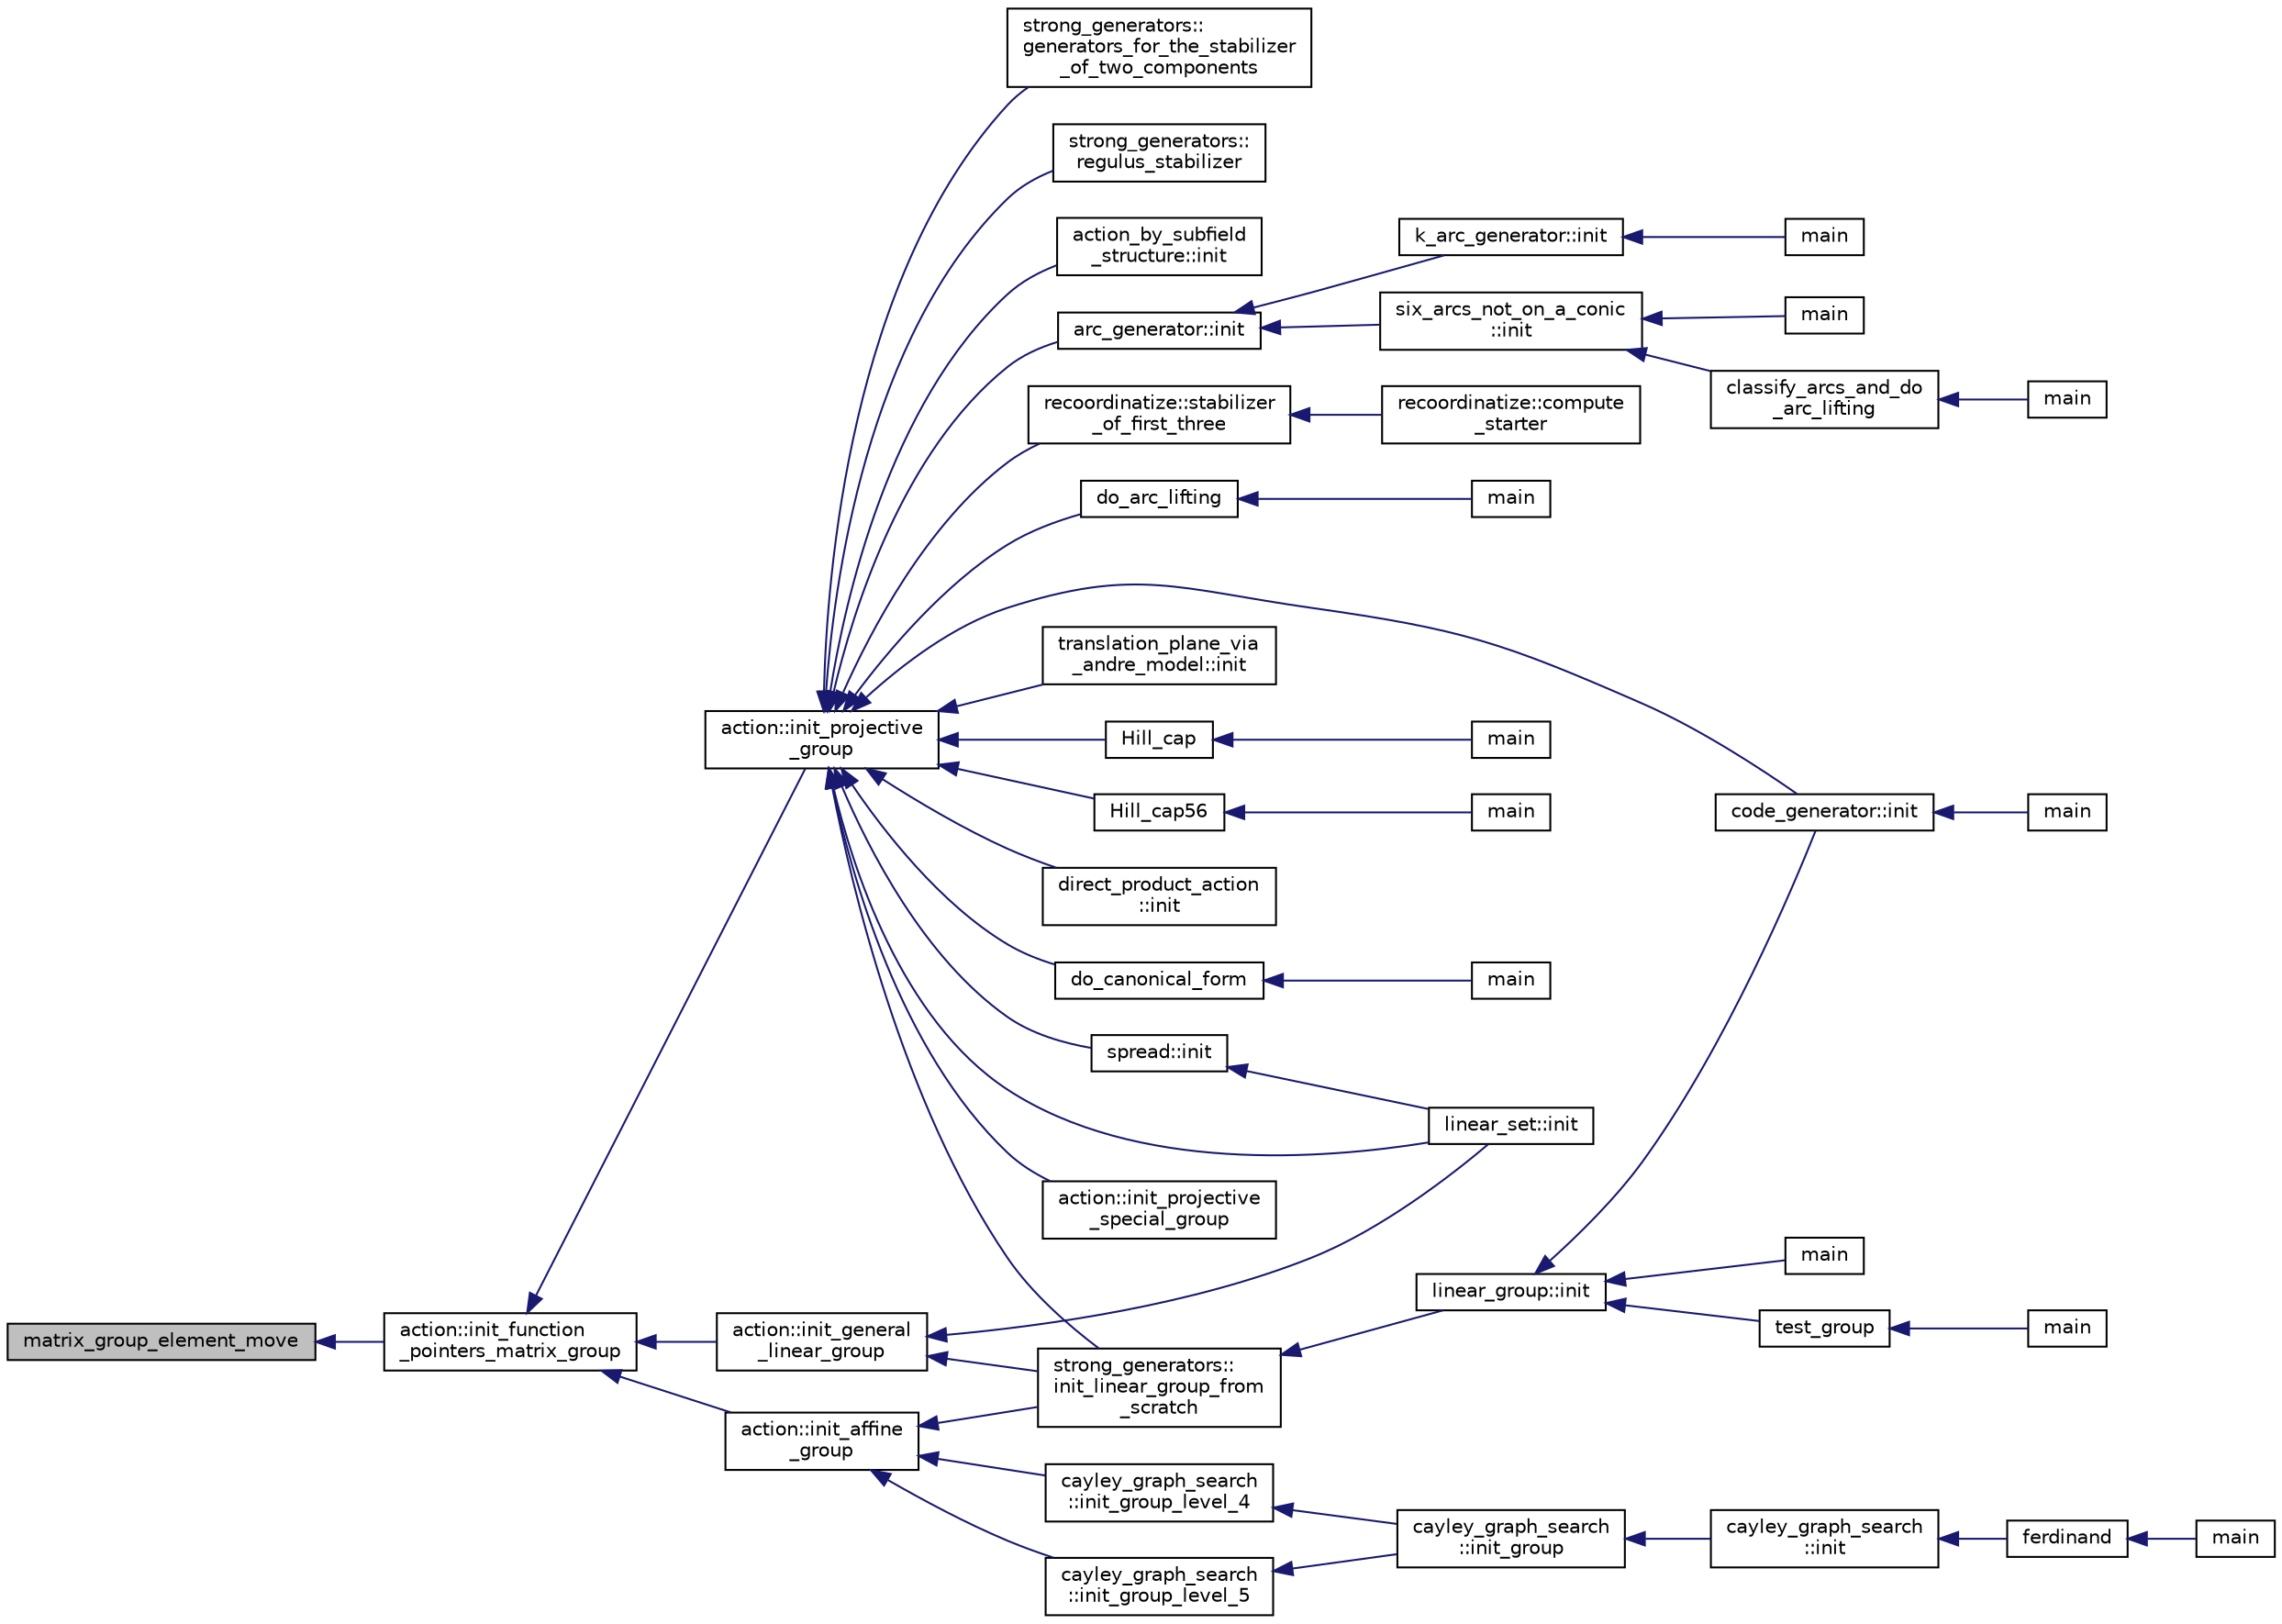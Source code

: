 digraph "matrix_group_element_move"
{
  edge [fontname="Helvetica",fontsize="10",labelfontname="Helvetica",labelfontsize="10"];
  node [fontname="Helvetica",fontsize="10",shape=record];
  rankdir="LR";
  Node404 [label="matrix_group_element_move",height=0.2,width=0.4,color="black", fillcolor="grey75", style="filled", fontcolor="black"];
  Node404 -> Node405 [dir="back",color="midnightblue",fontsize="10",style="solid",fontname="Helvetica"];
  Node405 [label="action::init_function\l_pointers_matrix_group",height=0.2,width=0.4,color="black", fillcolor="white", style="filled",URL="$d2/d86/classaction.html#a48cbc0106c21fdcb5ec74a9cf8f4e1d8"];
  Node405 -> Node406 [dir="back",color="midnightblue",fontsize="10",style="solid",fontname="Helvetica"];
  Node406 [label="action::init_projective\l_group",height=0.2,width=0.4,color="black", fillcolor="white", style="filled",URL="$d2/d86/classaction.html#ad943cb9d3828331bf5634c6dbfc31afd"];
  Node406 -> Node407 [dir="back",color="midnightblue",fontsize="10",style="solid",fontname="Helvetica"];
  Node407 [label="do_arc_lifting",height=0.2,width=0.4,color="black", fillcolor="white", style="filled",URL="$d5/d9e/arcs__orderly_8_c.html#a7367bc544c290322bdbd4545388a27a8"];
  Node407 -> Node408 [dir="back",color="midnightblue",fontsize="10",style="solid",fontname="Helvetica"];
  Node408 [label="main",height=0.2,width=0.4,color="black", fillcolor="white", style="filled",URL="$d5/d9e/arcs__orderly_8_c.html#a3c04138a5bfe5d72780bb7e82a18e627"];
  Node406 -> Node409 [dir="back",color="midnightblue",fontsize="10",style="solid",fontname="Helvetica"];
  Node409 [label="code_generator::init",height=0.2,width=0.4,color="black", fillcolor="white", style="filled",URL="$db/d37/classcode__generator.html#acfaa1e8badf6f30255203f499b130af8"];
  Node409 -> Node410 [dir="back",color="midnightblue",fontsize="10",style="solid",fontname="Helvetica"];
  Node410 [label="main",height=0.2,width=0.4,color="black", fillcolor="white", style="filled",URL="$d4/d4f/codes_8_c.html#a217dbf8b442f20279ea00b898af96f52"];
  Node406 -> Node411 [dir="back",color="midnightblue",fontsize="10",style="solid",fontname="Helvetica"];
  Node411 [label="direct_product_action\l::init",height=0.2,width=0.4,color="black", fillcolor="white", style="filled",URL="$d3/d78/classdirect__product__action.html#aad40060e5821c011cccaa65a5c4df64f"];
  Node406 -> Node412 [dir="back",color="midnightblue",fontsize="10",style="solid",fontname="Helvetica"];
  Node412 [label="Hill_cap",height=0.2,width=0.4,color="black", fillcolor="white", style="filled",URL="$da/d28/hill_8_c.html#a7c2543fe497e681d4b492b16ea7f933e"];
  Node412 -> Node413 [dir="back",color="midnightblue",fontsize="10",style="solid",fontname="Helvetica"];
  Node413 [label="main",height=0.2,width=0.4,color="black", fillcolor="white", style="filled",URL="$da/d28/hill_8_c.html#a217dbf8b442f20279ea00b898af96f52"];
  Node406 -> Node414 [dir="back",color="midnightblue",fontsize="10",style="solid",fontname="Helvetica"];
  Node414 [label="linear_set::init",height=0.2,width=0.4,color="black", fillcolor="white", style="filled",URL="$dd/d86/classlinear__set.html#a7ab24e84423749047d5465cb15505475"];
  Node406 -> Node415 [dir="back",color="midnightblue",fontsize="10",style="solid",fontname="Helvetica"];
  Node415 [label="Hill_cap56",height=0.2,width=0.4,color="black", fillcolor="white", style="filled",URL="$df/d74/tl__geometry_8h.html#ad7fc0ff2bf8455ab25e170c6930047a6"];
  Node415 -> Node416 [dir="back",color="midnightblue",fontsize="10",style="solid",fontname="Helvetica"];
  Node416 [label="main",height=0.2,width=0.4,color="black", fillcolor="white", style="filled",URL="$d4/d6e/make__something_8_c.html#a217dbf8b442f20279ea00b898af96f52"];
  Node406 -> Node417 [dir="back",color="midnightblue",fontsize="10",style="solid",fontname="Helvetica"];
  Node417 [label="do_canonical_form",height=0.2,width=0.4,color="black", fillcolor="white", style="filled",URL="$dc/dd4/group__actions_8h.html#afb9f4a331a8a017ea3b8b7d9ed8dcc88"];
  Node417 -> Node418 [dir="back",color="midnightblue",fontsize="10",style="solid",fontname="Helvetica"];
  Node418 [label="main",height=0.2,width=0.4,color="black", fillcolor="white", style="filled",URL="$d0/d2f/process_8_c.html#a3c04138a5bfe5d72780bb7e82a18e627"];
  Node406 -> Node419 [dir="back",color="midnightblue",fontsize="10",style="solid",fontname="Helvetica"];
  Node419 [label="action::init_projective\l_special_group",height=0.2,width=0.4,color="black", fillcolor="white", style="filled",URL="$d2/d86/classaction.html#a4c69f0e07dff8ba8ac2415faf69d55a4"];
  Node406 -> Node420 [dir="back",color="midnightblue",fontsize="10",style="solid",fontname="Helvetica"];
  Node420 [label="strong_generators::\linit_linear_group_from\l_scratch",height=0.2,width=0.4,color="black", fillcolor="white", style="filled",URL="$dc/d09/classstrong__generators.html#ad47ecfb9c141b65ed6aca34231d5a0d2"];
  Node420 -> Node421 [dir="back",color="midnightblue",fontsize="10",style="solid",fontname="Helvetica"];
  Node421 [label="linear_group::init",height=0.2,width=0.4,color="black", fillcolor="white", style="filled",URL="$df/d5a/classlinear__group.html#a8119aa9b882192ab422b12614b259f28"];
  Node421 -> Node409 [dir="back",color="midnightblue",fontsize="10",style="solid",fontname="Helvetica"];
  Node421 -> Node422 [dir="back",color="midnightblue",fontsize="10",style="solid",fontname="Helvetica"];
  Node422 [label="test_group",height=0.2,width=0.4,color="black", fillcolor="white", style="filled",URL="$d8/d03/analyze__q__designs_8_c.html#ad03444358d0b46e7aa4d88a806b44925"];
  Node422 -> Node423 [dir="back",color="midnightblue",fontsize="10",style="solid",fontname="Helvetica"];
  Node423 [label="main",height=0.2,width=0.4,color="black", fillcolor="white", style="filled",URL="$d8/d03/analyze__q__designs_8_c.html#a217dbf8b442f20279ea00b898af96f52"];
  Node421 -> Node424 [dir="back",color="midnightblue",fontsize="10",style="solid",fontname="Helvetica"];
  Node424 [label="main",height=0.2,width=0.4,color="black", fillcolor="white", style="filled",URL="$da/dd5/subspace__orbits__main_8_c.html#a217dbf8b442f20279ea00b898af96f52"];
  Node406 -> Node425 [dir="back",color="midnightblue",fontsize="10",style="solid",fontname="Helvetica"];
  Node425 [label="strong_generators::\lgenerators_for_the_stabilizer\l_of_two_components",height=0.2,width=0.4,color="black", fillcolor="white", style="filled",URL="$dc/d09/classstrong__generators.html#acd9ddc5b768e4cf3f2398383d5a8f3b2"];
  Node406 -> Node426 [dir="back",color="midnightblue",fontsize="10",style="solid",fontname="Helvetica"];
  Node426 [label="strong_generators::\lregulus_stabilizer",height=0.2,width=0.4,color="black", fillcolor="white", style="filled",URL="$dc/d09/classstrong__generators.html#a32e999d14b4168695f2e775ddf2ed7e7"];
  Node406 -> Node427 [dir="back",color="midnightblue",fontsize="10",style="solid",fontname="Helvetica"];
  Node427 [label="action_by_subfield\l_structure::init",height=0.2,width=0.4,color="black", fillcolor="white", style="filled",URL="$dd/d67/classaction__by__subfield__structure.html#a565b45607d3ebc3eaa0e910a6ce6a661"];
  Node406 -> Node428 [dir="back",color="midnightblue",fontsize="10",style="solid",fontname="Helvetica"];
  Node428 [label="arc_generator::init",height=0.2,width=0.4,color="black", fillcolor="white", style="filled",URL="$d4/d21/classarc__generator.html#ae614e18e9c641d67069fa27d48245cde"];
  Node428 -> Node429 [dir="back",color="midnightblue",fontsize="10",style="solid",fontname="Helvetica"];
  Node429 [label="k_arc_generator::init",height=0.2,width=0.4,color="black", fillcolor="white", style="filled",URL="$d6/dd8/classk__arc__generator.html#a6036d9f52ede9f8ca681505626b5361d"];
  Node429 -> Node430 [dir="back",color="midnightblue",fontsize="10",style="solid",fontname="Helvetica"];
  Node430 [label="main",height=0.2,width=0.4,color="black", fillcolor="white", style="filled",URL="$d6/d01/k__arc__generator__main_8_c.html#a217dbf8b442f20279ea00b898af96f52"];
  Node428 -> Node431 [dir="back",color="midnightblue",fontsize="10",style="solid",fontname="Helvetica"];
  Node431 [label="six_arcs_not_on_a_conic\l::init",height=0.2,width=0.4,color="black", fillcolor="white", style="filled",URL="$d8/de6/classsix__arcs__not__on__a__conic.html#a7a4d5cf8a098488729934cfa8a70944a"];
  Node431 -> Node432 [dir="back",color="midnightblue",fontsize="10",style="solid",fontname="Helvetica"];
  Node432 [label="classify_arcs_and_do\l_arc_lifting",height=0.2,width=0.4,color="black", fillcolor="white", style="filled",URL="$d6/dc3/arc__lifting__main_8_c.html#afdd7be16f16b8c71e9a72fe5f6a0b59c"];
  Node432 -> Node433 [dir="back",color="midnightblue",fontsize="10",style="solid",fontname="Helvetica"];
  Node433 [label="main",height=0.2,width=0.4,color="black", fillcolor="white", style="filled",URL="$d6/dc3/arc__lifting__main_8_c.html#a217dbf8b442f20279ea00b898af96f52"];
  Node431 -> Node434 [dir="back",color="midnightblue",fontsize="10",style="solid",fontname="Helvetica"];
  Node434 [label="main",height=0.2,width=0.4,color="black", fillcolor="white", style="filled",URL="$d2/dfa/create__surface__main_8_c.html#a217dbf8b442f20279ea00b898af96f52"];
  Node406 -> Node435 [dir="back",color="midnightblue",fontsize="10",style="solid",fontname="Helvetica"];
  Node435 [label="recoordinatize::stabilizer\l_of_first_three",height=0.2,width=0.4,color="black", fillcolor="white", style="filled",URL="$d3/d3c/classrecoordinatize.html#ae8a24e776a57f0ac4923f6ed1d1db6e6"];
  Node435 -> Node436 [dir="back",color="midnightblue",fontsize="10",style="solid",fontname="Helvetica"];
  Node436 [label="recoordinatize::compute\l_starter",height=0.2,width=0.4,color="black", fillcolor="white", style="filled",URL="$d3/d3c/classrecoordinatize.html#a274b399821488e5f6fb1adfbc8f8ebac"];
  Node406 -> Node437 [dir="back",color="midnightblue",fontsize="10",style="solid",fontname="Helvetica"];
  Node437 [label="spread::init",height=0.2,width=0.4,color="black", fillcolor="white", style="filled",URL="$da/dc1/classspread.html#aa2493aebcdd72c4472213711dfcc2ab6"];
  Node437 -> Node414 [dir="back",color="midnightblue",fontsize="10",style="solid",fontname="Helvetica"];
  Node406 -> Node438 [dir="back",color="midnightblue",fontsize="10",style="solid",fontname="Helvetica"];
  Node438 [label="translation_plane_via\l_andre_model::init",height=0.2,width=0.4,color="black", fillcolor="white", style="filled",URL="$d1/dcc/classtranslation__plane__via__andre__model.html#adb424599de168ade331979a9218ee07b"];
  Node405 -> Node439 [dir="back",color="midnightblue",fontsize="10",style="solid",fontname="Helvetica"];
  Node439 [label="action::init_affine\l_group",height=0.2,width=0.4,color="black", fillcolor="white", style="filled",URL="$d2/d86/classaction.html#a32c0c683b3071fef19d28ca4880b568a"];
  Node439 -> Node440 [dir="back",color="midnightblue",fontsize="10",style="solid",fontname="Helvetica"];
  Node440 [label="cayley_graph_search\l::init_group_level_4",height=0.2,width=0.4,color="black", fillcolor="white", style="filled",URL="$de/dae/classcayley__graph__search.html#a6593f90cd91bea8c23fe71acca05655e"];
  Node440 -> Node441 [dir="back",color="midnightblue",fontsize="10",style="solid",fontname="Helvetica"];
  Node441 [label="cayley_graph_search\l::init_group",height=0.2,width=0.4,color="black", fillcolor="white", style="filled",URL="$de/dae/classcayley__graph__search.html#adbce2e517a8ed979f53e8aeb043cf4ca"];
  Node441 -> Node442 [dir="back",color="midnightblue",fontsize="10",style="solid",fontname="Helvetica"];
  Node442 [label="cayley_graph_search\l::init",height=0.2,width=0.4,color="black", fillcolor="white", style="filled",URL="$de/dae/classcayley__graph__search.html#add9c6434abeaebac4a07bc03cb21672d"];
  Node442 -> Node443 [dir="back",color="midnightblue",fontsize="10",style="solid",fontname="Helvetica"];
  Node443 [label="ferdinand",height=0.2,width=0.4,color="black", fillcolor="white", style="filled",URL="$da/df3/ferdinand_8_c.html#a322b57727d23cf5a0932f11c30ea18d9"];
  Node443 -> Node444 [dir="back",color="midnightblue",fontsize="10",style="solid",fontname="Helvetica"];
  Node444 [label="main",height=0.2,width=0.4,color="black", fillcolor="white", style="filled",URL="$da/df3/ferdinand_8_c.html#a3c04138a5bfe5d72780bb7e82a18e627"];
  Node439 -> Node445 [dir="back",color="midnightblue",fontsize="10",style="solid",fontname="Helvetica"];
  Node445 [label="cayley_graph_search\l::init_group_level_5",height=0.2,width=0.4,color="black", fillcolor="white", style="filled",URL="$de/dae/classcayley__graph__search.html#ab4427f6ab65833dae31a18f44a5d6d7a"];
  Node445 -> Node441 [dir="back",color="midnightblue",fontsize="10",style="solid",fontname="Helvetica"];
  Node439 -> Node420 [dir="back",color="midnightblue",fontsize="10",style="solid",fontname="Helvetica"];
  Node405 -> Node446 [dir="back",color="midnightblue",fontsize="10",style="solid",fontname="Helvetica"];
  Node446 [label="action::init_general\l_linear_group",height=0.2,width=0.4,color="black", fillcolor="white", style="filled",URL="$d2/d86/classaction.html#a1ff1bf53f9073bfc76ff073e7af6f396"];
  Node446 -> Node414 [dir="back",color="midnightblue",fontsize="10",style="solid",fontname="Helvetica"];
  Node446 -> Node420 [dir="back",color="midnightblue",fontsize="10",style="solid",fontname="Helvetica"];
}
